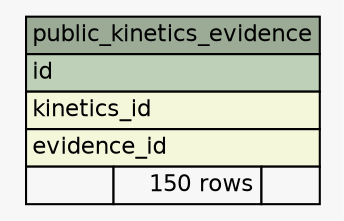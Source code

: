 // dot 2.36.0 on Linux 3.13.0-43-generic
// SchemaSpy rev 590
digraph "public_kinetics_evidence" {
  graph [
    rankdir="RL"
    bgcolor="#f7f7f7"
    nodesep="0.18"
    ranksep="0.46"
    fontname="Helvetica"
    fontsize="11"
  ];
  node [
    fontname="Helvetica"
    fontsize="11"
    shape="plaintext"
  ];
  edge [
    arrowsize="0.8"
  ];
  "public_kinetics_evidence" [
    label=<
    <TABLE BORDER="0" CELLBORDER="1" CELLSPACING="0" BGCOLOR="#ffffff">
      <TR><TD COLSPAN="3" BGCOLOR="#9bab96" ALIGN="CENTER">public_kinetics_evidence</TD></TR>
      <TR><TD PORT="id" COLSPAN="3" BGCOLOR="#bed1b8" ALIGN="LEFT">id</TD></TR>
      <TR><TD PORT="kinetics_id" COLSPAN="3" BGCOLOR="#f4f7da" ALIGN="LEFT">kinetics_id</TD></TR>
      <TR><TD PORT="evidence_id" COLSPAN="3" BGCOLOR="#f4f7da" ALIGN="LEFT">evidence_id</TD></TR>
      <TR><TD ALIGN="LEFT" BGCOLOR="#f7f7f7">  </TD><TD ALIGN="RIGHT" BGCOLOR="#f7f7f7">150 rows</TD><TD ALIGN="RIGHT" BGCOLOR="#f7f7f7">  </TD></TR>
    </TABLE>>
    URL="tables/public_kinetics_evidence.html"
    tooltip="public_kinetics_evidence"
  ];
}
